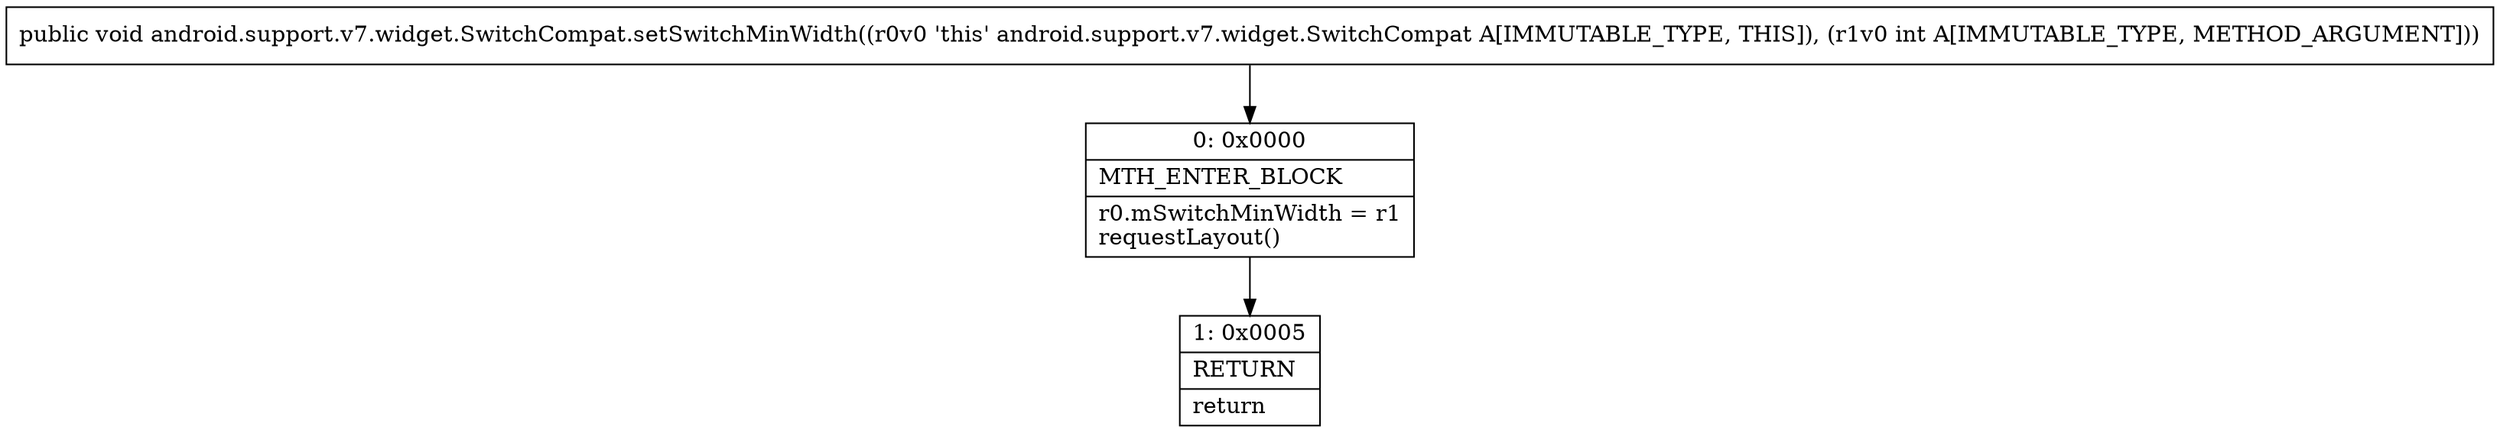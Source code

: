 digraph "CFG forandroid.support.v7.widget.SwitchCompat.setSwitchMinWidth(I)V" {
Node_0 [shape=record,label="{0\:\ 0x0000|MTH_ENTER_BLOCK\l|r0.mSwitchMinWidth = r1\lrequestLayout()\l}"];
Node_1 [shape=record,label="{1\:\ 0x0005|RETURN\l|return\l}"];
MethodNode[shape=record,label="{public void android.support.v7.widget.SwitchCompat.setSwitchMinWidth((r0v0 'this' android.support.v7.widget.SwitchCompat A[IMMUTABLE_TYPE, THIS]), (r1v0 int A[IMMUTABLE_TYPE, METHOD_ARGUMENT])) }"];
MethodNode -> Node_0;
Node_0 -> Node_1;
}

